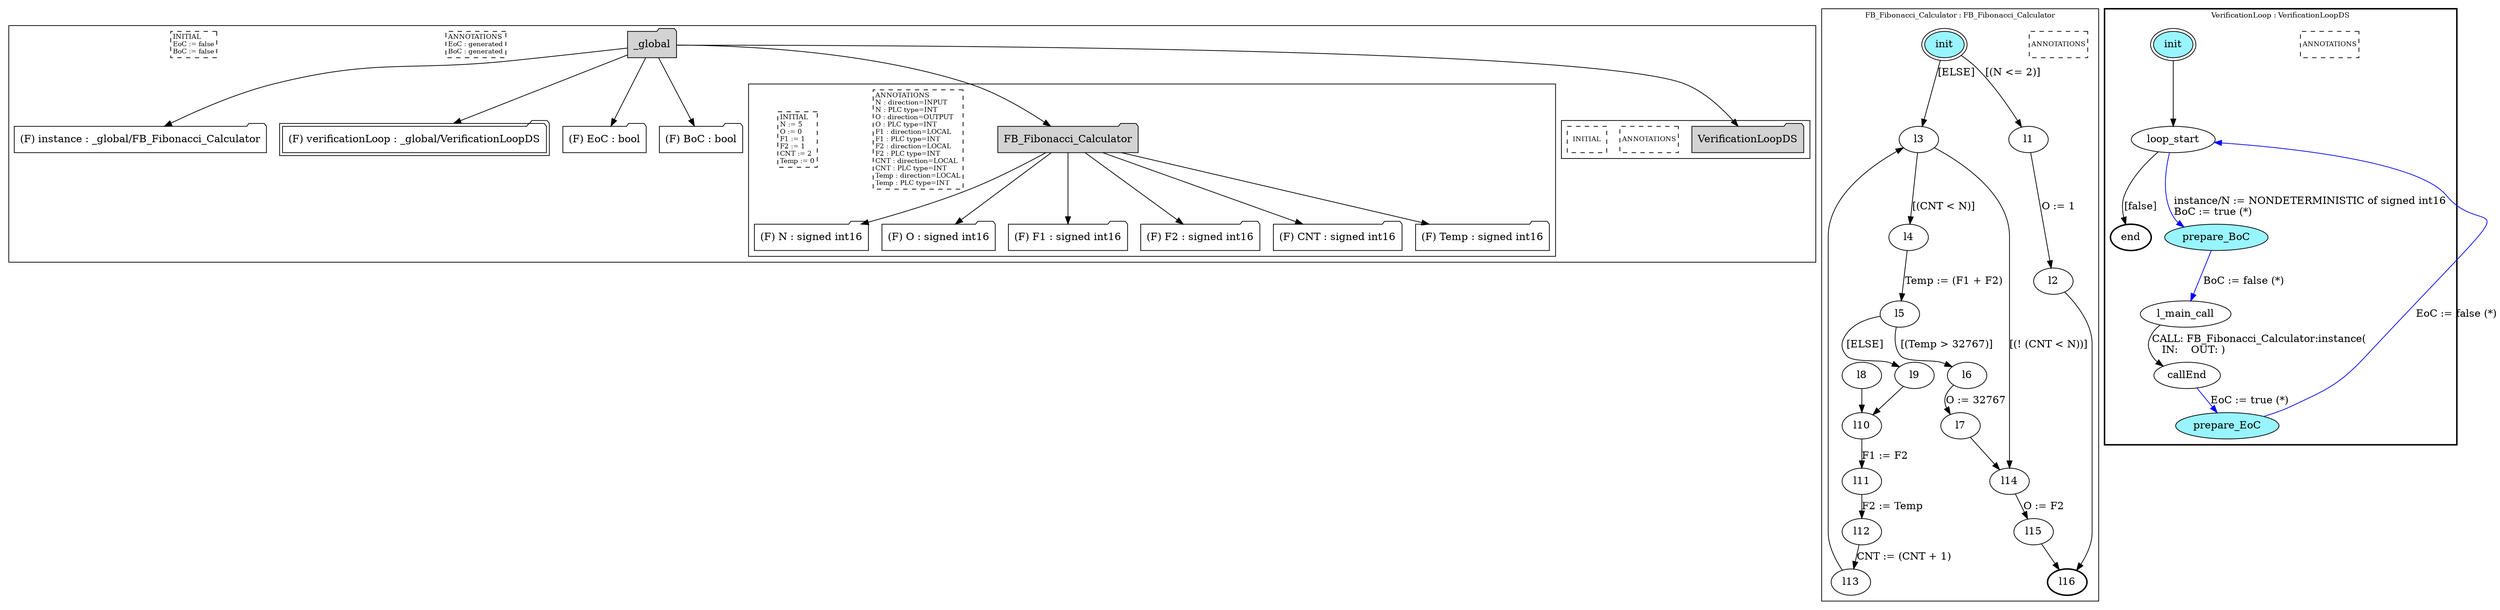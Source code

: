 digraph G {
	subgraph cluster__global82065756 {
		node [shape="folder", style="filled"];
		//label="_global";
		_global82065756 [label="_global"];
		_global82065756 -> instance532732340;
		instance532732340 [label = "(F) instance : _global/FB_Fibonacci_Calculator", fillcolor="white" ];
		_global82065756 -> verificationLoop1036529258;
		verificationLoop1036529258 [label = "(F) verificationLoop : _global/VerificationLoopDS", fillcolor="white" , peripheries=2];
		_global82065756 -> EoC1388602164;
		EoC1388602164 [label = "(F) EoC : bool", fillcolor="white" ];
		_global82065756 -> BoC979248421;
		BoC979248421 [label = "(F) BoC : bool", fillcolor="white" ];
		_global82065756 -> FB_Fibonacci_Calculator448084064;
		subgraph cluster_FB_Fibonacci_Calculator448084064 {
			node [shape="folder", style="filled"];
			//label="FB_Fibonacci_Calculator";
			FB_Fibonacci_Calculator448084064 [label="FB_Fibonacci_Calculator"];
			FB_Fibonacci_Calculator448084064 -> N1401633928;
			N1401633928 [label = "(F) N : signed int16", fillcolor="white" ];
			FB_Fibonacci_Calculator448084064 -> O46351362;
			O46351362 [label = "(F) O : signed int16", fillcolor="white" ];
			FB_Fibonacci_Calculator448084064 -> F12079100080;
			F12079100080 [label = "(F) F1 : signed int16", fillcolor="white" ];
			FB_Fibonacci_Calculator448084064 -> F21339556608;
			F21339556608 [label = "(F) F2 : signed int16", fillcolor="white" ];
			FB_Fibonacci_Calculator448084064 -> CNT1374498664;
			CNT1374498664 [label = "(F) CNT : signed int16", fillcolor="white" ];
			FB_Fibonacci_Calculator448084064 -> Temp216359372;
			Temp216359372 [label = "(F) Temp : signed int16", fillcolor="white" ];
			
			annotations_pseudonode_FB_Fibonacci_Calculator448084064 [
				label="ANNOTATIONS\lN : direction=INPUT\lN : PLC type=INT\lO : direction=OUTPUT\lO : PLC type=INT\lF1 : direction=LOCAL\lF1 : PLC type=INT\lF2 : direction=LOCAL\lF2 : PLC type=INT\lCNT : direction=LOCAL\lCNT : PLC type=INT\lTemp : direction=LOCAL\lTemp : PLC type=INT\l",
				fontsize=9, margin="0.04,0.04", fillcolor="white", shape="rectangle", style="dashed"];
			initamt_pseudonode_FB_Fibonacci_Calculator448084064 [
				label="INITIAL\lN := 5\lO := 0\lF1 := 1\lF2 := 1\lCNT := 2\lTemp := 0\l",
				fontsize=9, margin="0.04,0.04", fillcolor="lightyellow", shape="rectangle", style="dashed"];
		}
		_global82065756 -> VerificationLoopDS407327219;
		subgraph cluster_VerificationLoopDS407327219 {
			node [shape="folder", style="filled"];
			//label="VerificationLoopDS";
			VerificationLoopDS407327219 [label="VerificationLoopDS"];
			
			annotations_pseudonode_VerificationLoopDS407327219 [
				label="ANNOTATIONS",
				fontsize=9, margin="0.04,0.04", fillcolor="white", shape="rectangle", style="dashed"];
			initamt_pseudonode_VerificationLoopDS407327219 [
				label="INITIAL",
				fontsize=9, margin="0.04,0.04", fillcolor="lightyellow", shape="rectangle", style="dashed"];
		}
		
		annotations_pseudonode__global82065756 [
			label="ANNOTATIONS\lEoC : generated\lBoC : generated\l",
			fontsize=9, margin="0.04,0.04", fillcolor="white", shape="rectangle", style="dashed"];
		initamt_pseudonode__global82065756 [
			label="INITIAL\lEoC := false\lBoC := false\l",
			fontsize=9, margin="0.04,0.04", fillcolor="lightyellow", shape="rectangle", style="dashed"];
	}
	subgraph clusterFB_Fibonacci_Calculator {
		node [style="filled"];
		color="black";
		fontsize=10;
		ranksep=0.4;
		
		label="FB_Fibonacci_Calculator : FB_Fibonacci_Calculator";
		
		annotations_pseudonode_FB_Fibonacci_Calculator [
			label="ANNOTATIONS",
			fontsize=9, margin="0.04,0.04", fillcolor="white", shape="rectangle", style="dashed"];
		
		init_FB_Fibonacci_Calculator [label="init", color="black", fillcolor="cadetblue1", peripheries=2, shape="ellipse"];
		l1_FB_Fibonacci_Calculator [label="l1", color="black", fillcolor="white", shape="ellipse"];
		l2_FB_Fibonacci_Calculator [label="l2", color="black", fillcolor="white", shape="ellipse"];
		l3_FB_Fibonacci_Calculator [label="l3", color="black", fillcolor="white", shape="ellipse"];
		l4_FB_Fibonacci_Calculator [label="l4", color="black", fillcolor="white", shape="ellipse"];
		l5_FB_Fibonacci_Calculator [label="l5", color="black", fillcolor="white", shape="ellipse"];
		l6_FB_Fibonacci_Calculator [label="l6", color="black", fillcolor="white", shape="ellipse"];
		l7_FB_Fibonacci_Calculator [label="l7", color="black", fillcolor="white", shape="ellipse"];
		l8_FB_Fibonacci_Calculator [label="l8", color="black", fillcolor="white", shape="ellipse"];
		l9_FB_Fibonacci_Calculator [label="l9", color="black", fillcolor="white", shape="ellipse"];
		l10_FB_Fibonacci_Calculator [label="l10", color="black", fillcolor="white", shape="ellipse"];
		l11_FB_Fibonacci_Calculator [label="l11", color="black", fillcolor="white", shape="ellipse"];
		l12_FB_Fibonacci_Calculator [label="l12", color="black", fillcolor="white", shape="ellipse"];
		l13_FB_Fibonacci_Calculator [label="l13", color="black", fillcolor="white", shape="ellipse"];
		l14_FB_Fibonacci_Calculator [label="l14", color="black", fillcolor="white", shape="ellipse"];
		l15_FB_Fibonacci_Calculator [label="l15", color="black", fillcolor="white", shape="ellipse"];
		l16_FB_Fibonacci_Calculator [label="l16", color="black", fillcolor="white", style=bold, shape="ellipse"];
		init_FB_Fibonacci_Calculator -> l1_FB_Fibonacci_Calculator [color="black", label="[(N <= 2)]"];
		l1_FB_Fibonacci_Calculator -> l2_FB_Fibonacci_Calculator [color="black", label="O := 1"];
		init_FB_Fibonacci_Calculator -> l3_FB_Fibonacci_Calculator [color="black", label="[ELSE]"];
		l4_FB_Fibonacci_Calculator -> l5_FB_Fibonacci_Calculator [color="black", label="Temp := (F1 + F2)"];
		l5_FB_Fibonacci_Calculator -> l6_FB_Fibonacci_Calculator [color="black", label="[(Temp > 32767)]"];
		l6_FB_Fibonacci_Calculator -> l7_FB_Fibonacci_Calculator [color="black", label="O := 32767"];
		l5_FB_Fibonacci_Calculator -> l9_FB_Fibonacci_Calculator [color="black", label="[ELSE]"];
		l8_FB_Fibonacci_Calculator -> l10_FB_Fibonacci_Calculator [color="black", label=""];
		l9_FB_Fibonacci_Calculator -> l10_FB_Fibonacci_Calculator [color="black", label=""];
		l10_FB_Fibonacci_Calculator -> l11_FB_Fibonacci_Calculator [color="black", label="F1 := F2"];
		l11_FB_Fibonacci_Calculator -> l12_FB_Fibonacci_Calculator [color="black", label="F2 := Temp"];
		l12_FB_Fibonacci_Calculator -> l13_FB_Fibonacci_Calculator [color="black", label="CNT := (CNT + 1)"];
		l3_FB_Fibonacci_Calculator -> l4_FB_Fibonacci_Calculator [color="black", label="[(CNT < N)]"];
		l3_FB_Fibonacci_Calculator -> l14_FB_Fibonacci_Calculator [color="black", label="[(! (CNT < N))]"];
		l13_FB_Fibonacci_Calculator -> l3_FB_Fibonacci_Calculator [color="black", label=""];
		l14_FB_Fibonacci_Calculator -> l15_FB_Fibonacci_Calculator [color="black", label="O := F2"];
		l2_FB_Fibonacci_Calculator -> l16_FB_Fibonacci_Calculator [color="black", label=""];
		l15_FB_Fibonacci_Calculator -> l16_FB_Fibonacci_Calculator [color="black", label=""];
		l7_FB_Fibonacci_Calculator -> l14_FB_Fibonacci_Calculator [color="black", label=""];
	}
	subgraph clusterVerificationLoop {
		node [style="filled"];
		style=bold;
		color="black";
		fontsize=10;
		ranksep=0.4;
		
		label="VerificationLoop : VerificationLoopDS";
		
		annotations_pseudonode_VerificationLoop [
			label="ANNOTATIONS",
			fontsize=9, margin="0.04,0.04", fillcolor="white", shape="rectangle", style="dashed"];
		
		init_VerificationLoop [label="init", color="black", fillcolor="cadetblue1", peripheries=2, shape="ellipse"];
		end_VerificationLoop [label="end", color="black", fillcolor="cadetblue1", style=bold, shape="ellipse"];
		loop_start_VerificationLoop [label="loop_start", color="black", fillcolor="white", shape="ellipse"];
		prepare_BoC_VerificationLoop [label="prepare_BoC", color="black", fillcolor="cadetblue1", shape="ellipse"];
		l_main_call_VerificationLoop [label="l_main_call", color="black", fillcolor="white", shape="ellipse"];
		callEnd_VerificationLoop [label="callEnd", color="black", fillcolor="white", shape="ellipse"];
		prepare_EoC_VerificationLoop [label="prepare_EoC", color="black", fillcolor="cadetblue1", shape="ellipse"];
		init_VerificationLoop -> loop_start_VerificationLoop [color="black", label=""];
		loop_start_VerificationLoop -> prepare_BoC_VerificationLoop [color="blue", label="instance/N := NONDETERMINISTIC of signed int16\lBoC := true (*)\l"];
		prepare_BoC_VerificationLoop -> l_main_call_VerificationLoop [color="blue", label="BoC := false (*)"];
		l_main_call_VerificationLoop -> callEnd_VerificationLoop [color="black", label="CALL: FB_Fibonacci_Calculator:instance(\l   IN:    OUT: )\l"];
		callEnd_VerificationLoop -> prepare_EoC_VerificationLoop [color="blue", label="EoC := true (*)"];
		prepare_EoC_VerificationLoop -> loop_start_VerificationLoop [color="blue", label="EoC := false (*)"];
		loop_start_VerificationLoop -> end_VerificationLoop [color="black", label="[false]"];
	}
}

